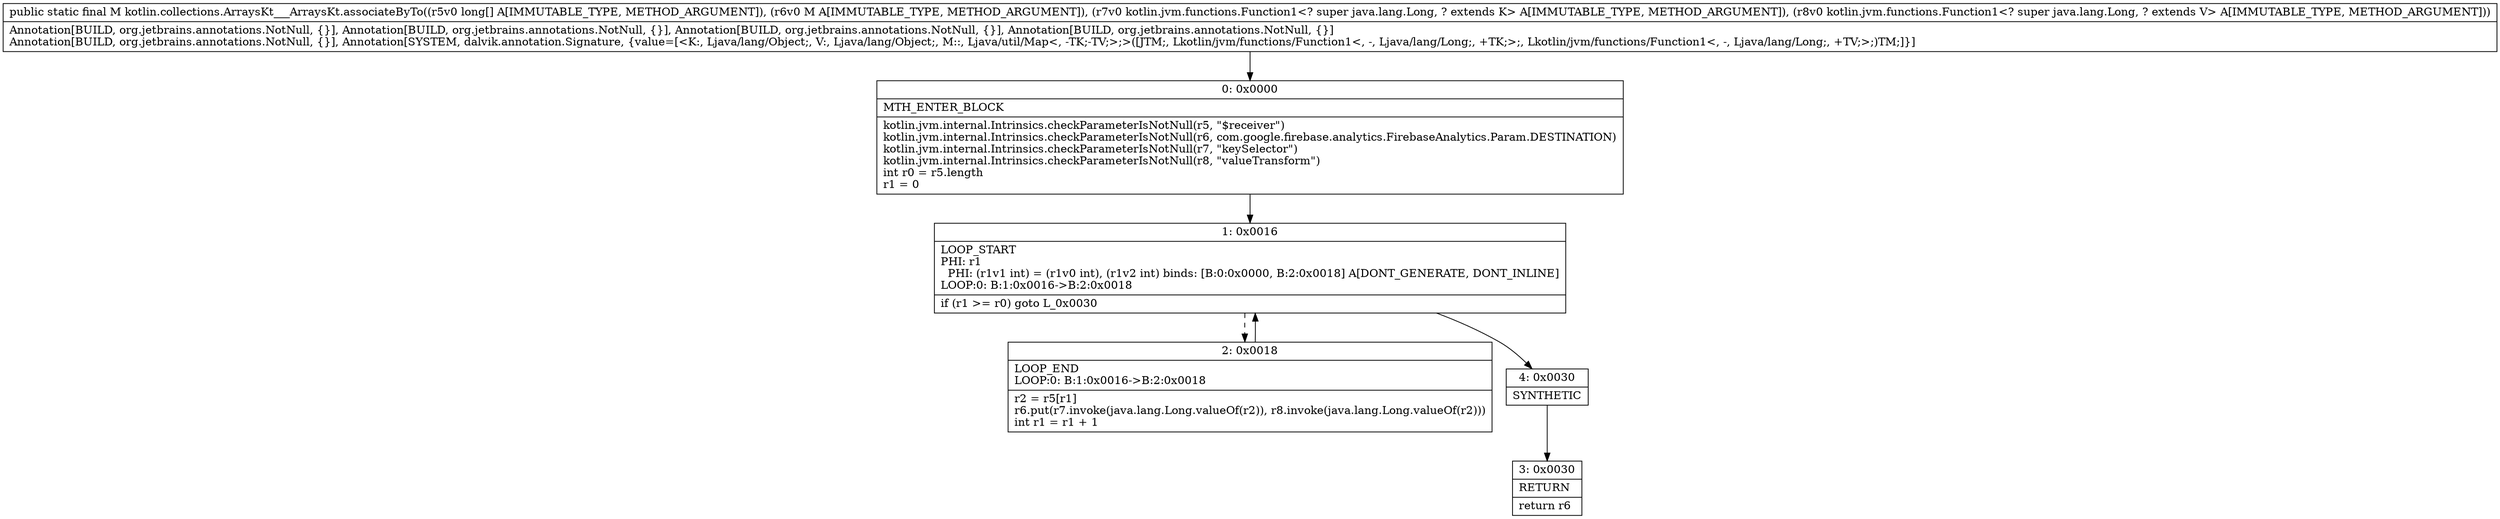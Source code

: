 digraph "CFG forkotlin.collections.ArraysKt___ArraysKt.associateByTo([JLjava\/util\/Map;Lkotlin\/jvm\/functions\/Function1;Lkotlin\/jvm\/functions\/Function1;)Ljava\/util\/Map;" {
Node_0 [shape=record,label="{0\:\ 0x0000|MTH_ENTER_BLOCK\l|kotlin.jvm.internal.Intrinsics.checkParameterIsNotNull(r5, \"$receiver\")\lkotlin.jvm.internal.Intrinsics.checkParameterIsNotNull(r6, com.google.firebase.analytics.FirebaseAnalytics.Param.DESTINATION)\lkotlin.jvm.internal.Intrinsics.checkParameterIsNotNull(r7, \"keySelector\")\lkotlin.jvm.internal.Intrinsics.checkParameterIsNotNull(r8, \"valueTransform\")\lint r0 = r5.length\lr1 = 0\l}"];
Node_1 [shape=record,label="{1\:\ 0x0016|LOOP_START\lPHI: r1 \l  PHI: (r1v1 int) = (r1v0 int), (r1v2 int) binds: [B:0:0x0000, B:2:0x0018] A[DONT_GENERATE, DONT_INLINE]\lLOOP:0: B:1:0x0016\-\>B:2:0x0018\l|if (r1 \>= r0) goto L_0x0030\l}"];
Node_2 [shape=record,label="{2\:\ 0x0018|LOOP_END\lLOOP:0: B:1:0x0016\-\>B:2:0x0018\l|r2 = r5[r1]\lr6.put(r7.invoke(java.lang.Long.valueOf(r2)), r8.invoke(java.lang.Long.valueOf(r2)))\lint r1 = r1 + 1\l}"];
Node_3 [shape=record,label="{3\:\ 0x0030|RETURN\l|return r6\l}"];
Node_4 [shape=record,label="{4\:\ 0x0030|SYNTHETIC\l}"];
MethodNode[shape=record,label="{public static final M kotlin.collections.ArraysKt___ArraysKt.associateByTo((r5v0 long[] A[IMMUTABLE_TYPE, METHOD_ARGUMENT]), (r6v0 M A[IMMUTABLE_TYPE, METHOD_ARGUMENT]), (r7v0 kotlin.jvm.functions.Function1\<? super java.lang.Long, ? extends K\> A[IMMUTABLE_TYPE, METHOD_ARGUMENT]), (r8v0 kotlin.jvm.functions.Function1\<? super java.lang.Long, ? extends V\> A[IMMUTABLE_TYPE, METHOD_ARGUMENT]))  | Annotation[BUILD, org.jetbrains.annotations.NotNull, \{\}], Annotation[BUILD, org.jetbrains.annotations.NotNull, \{\}], Annotation[BUILD, org.jetbrains.annotations.NotNull, \{\}], Annotation[BUILD, org.jetbrains.annotations.NotNull, \{\}]\lAnnotation[BUILD, org.jetbrains.annotations.NotNull, \{\}], Annotation[SYSTEM, dalvik.annotation.Signature, \{value=[\<K:, Ljava\/lang\/Object;, V:, Ljava\/lang\/Object;, M::, Ljava\/util\/Map\<, \-TK;\-TV;\>;\>([JTM;, Lkotlin\/jvm\/functions\/Function1\<, \-, Ljava\/lang\/Long;, +TK;\>;, Lkotlin\/jvm\/functions\/Function1\<, \-, Ljava\/lang\/Long;, +TV;\>;)TM;]\}]\l}"];
MethodNode -> Node_0;
Node_0 -> Node_1;
Node_1 -> Node_2[style=dashed];
Node_1 -> Node_4;
Node_2 -> Node_1;
Node_4 -> Node_3;
}

